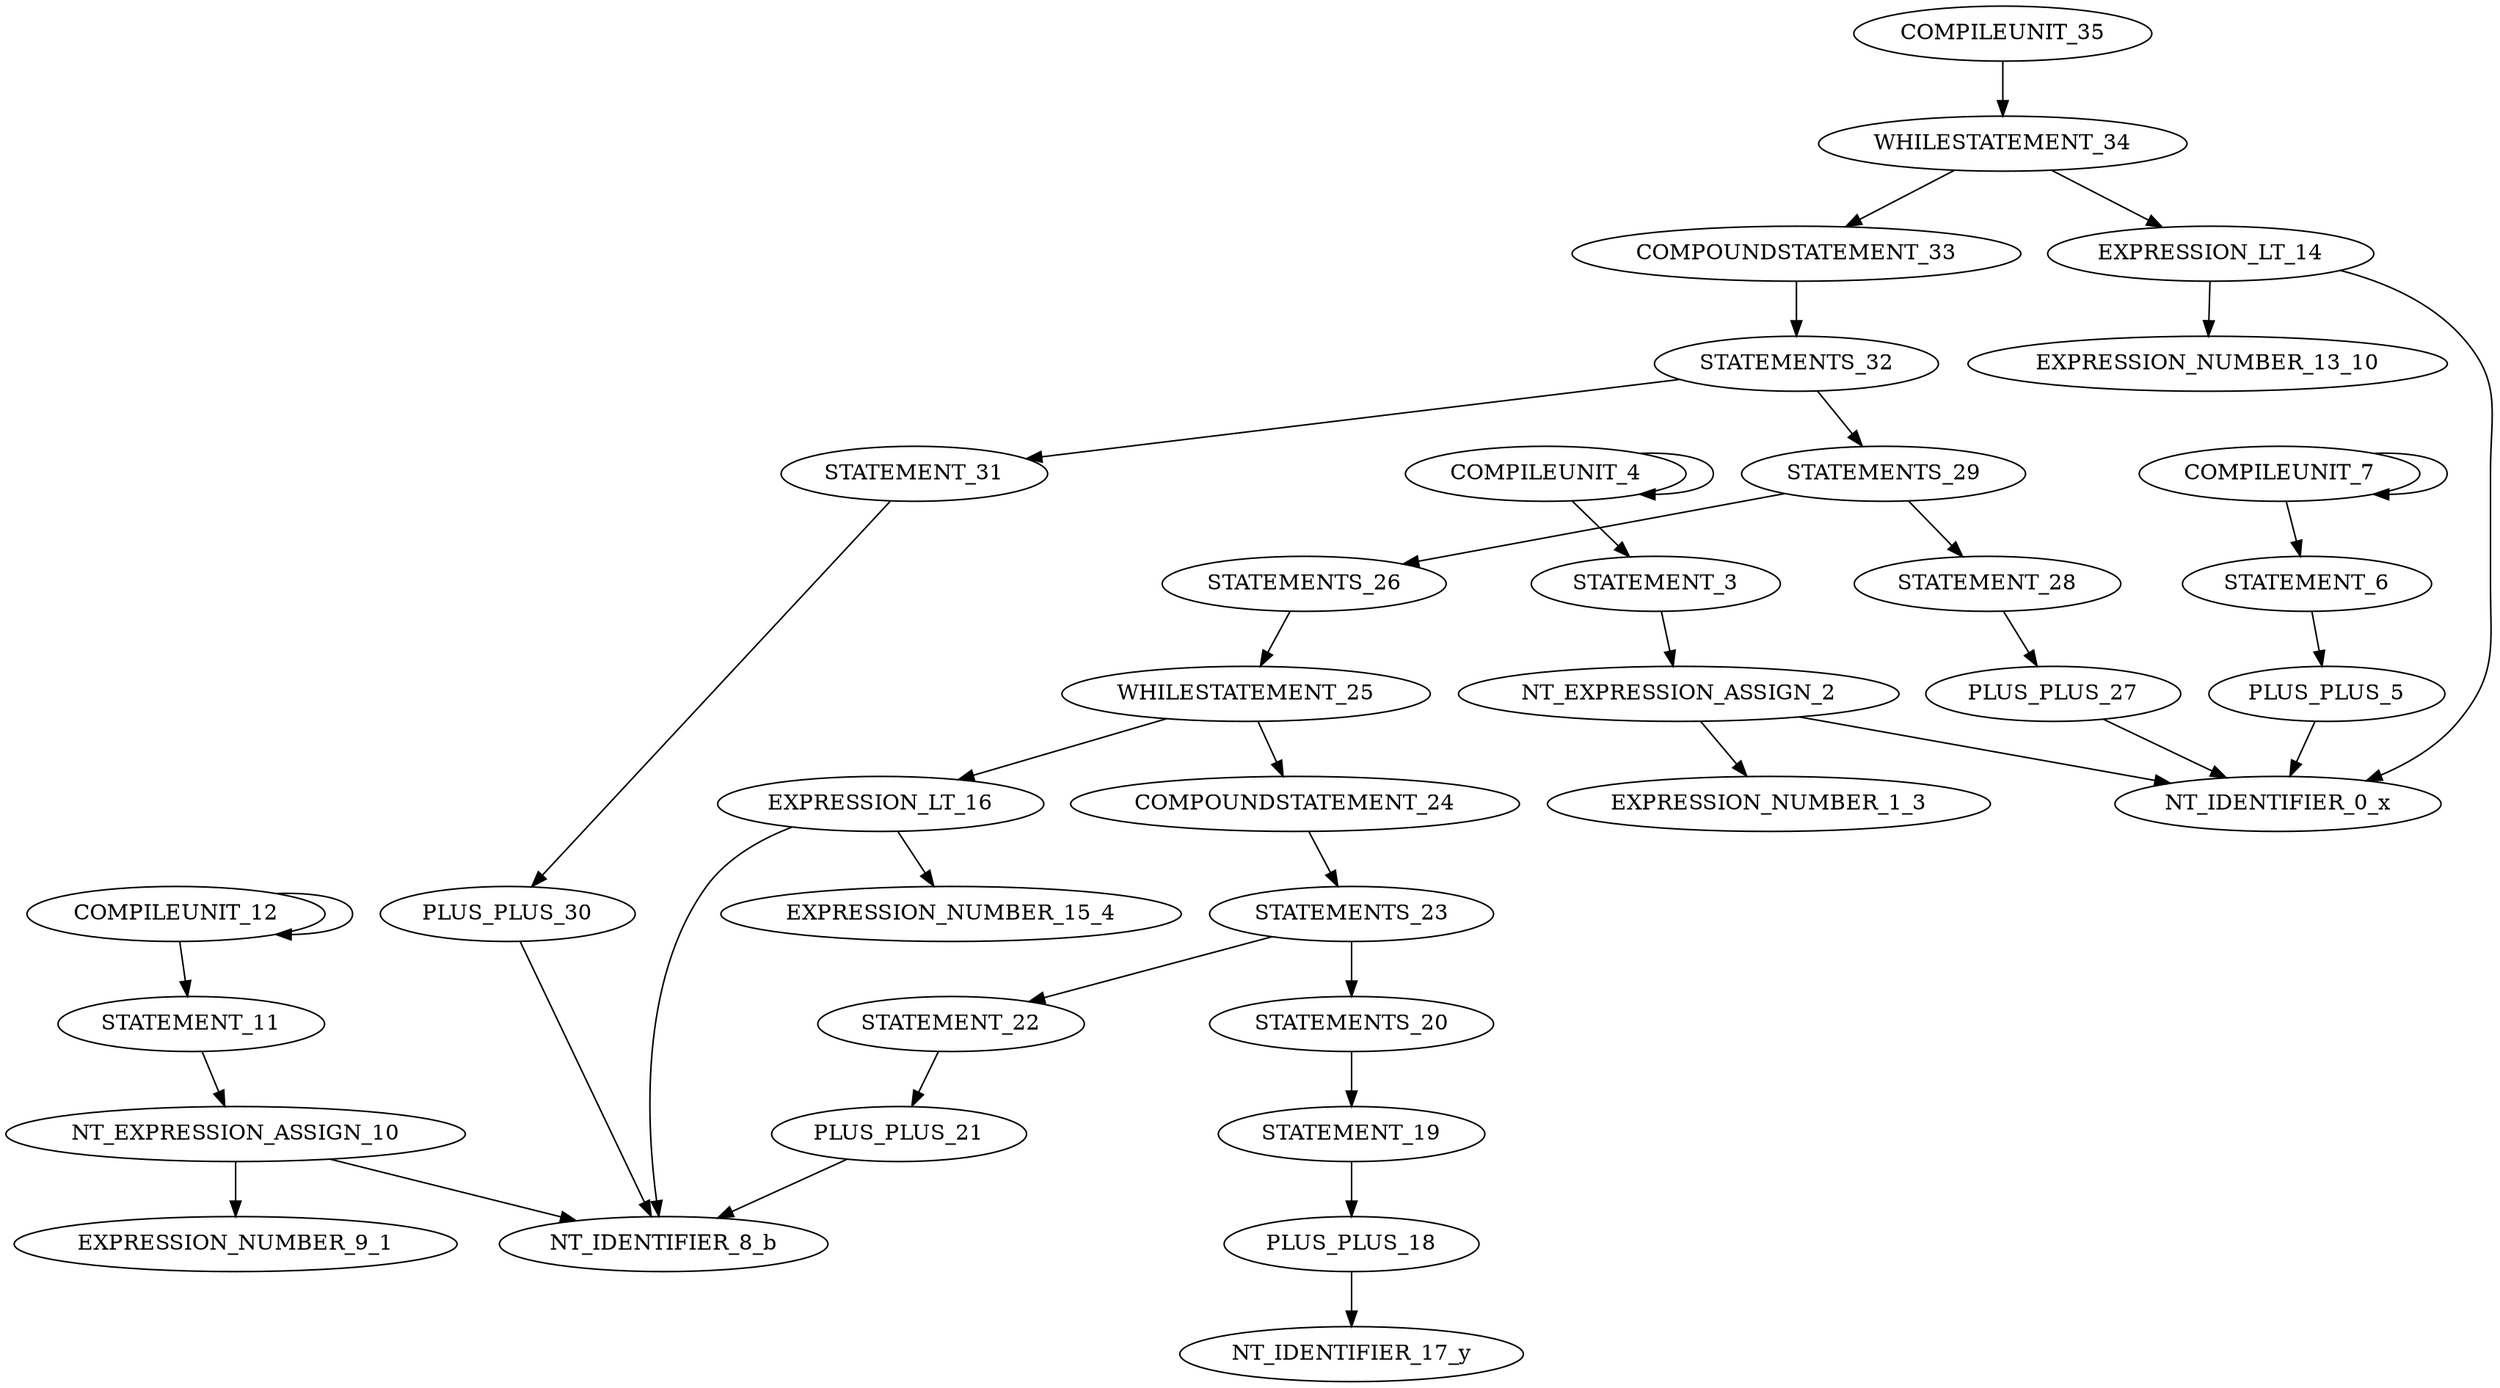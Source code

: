 digraph G{
"COMPILEUNIT_12"->"COMPILEUNIT_12";
"COMPILEUNIT_7"->"COMPILEUNIT_7";
"COMPILEUNIT_4"->"COMPILEUNIT_4";
"COMPILEUNIT_4"->"STATEMENT_3";
"STATEMENT_3"->"NT_EXPRESSION_ASSIGN_2";
"NT_EXPRESSION_ASSIGN_2"->"NT_IDENTIFIER_0_x";
"NT_EXPRESSION_ASSIGN_2"->"EXPRESSION_NUMBER_1_3";
"COMPILEUNIT_7"->"STATEMENT_6";
"STATEMENT_6"->"PLUS_PLUS_5";
"PLUS_PLUS_5"->"NT_IDENTIFIER_0_x";
"COMPILEUNIT_12"->"STATEMENT_11";
"STATEMENT_11"->"NT_EXPRESSION_ASSIGN_10";
"NT_EXPRESSION_ASSIGN_10"->"NT_IDENTIFIER_8_b";
"NT_EXPRESSION_ASSIGN_10"->"EXPRESSION_NUMBER_9_1";
"COMPILEUNIT_35"->"WHILESTATEMENT_34";
"WHILESTATEMENT_34"->"EXPRESSION_LT_14";
"EXPRESSION_LT_14"->"NT_IDENTIFIER_0_x";
"EXPRESSION_LT_14"->"EXPRESSION_NUMBER_13_10";
"WHILESTATEMENT_34"->"COMPOUNDSTATEMENT_33";
"COMPOUNDSTATEMENT_33"->"STATEMENTS_32";
"STATEMENTS_32"->"STATEMENTS_29";
"STATEMENTS_29"->"STATEMENTS_26";
"STATEMENTS_26"->"WHILESTATEMENT_25";
"WHILESTATEMENT_25"->"EXPRESSION_LT_16";
"EXPRESSION_LT_16"->"NT_IDENTIFIER_8_b";
"EXPRESSION_LT_16"->"EXPRESSION_NUMBER_15_4";
"WHILESTATEMENT_25"->"COMPOUNDSTATEMENT_24";
"COMPOUNDSTATEMENT_24"->"STATEMENTS_23";
"STATEMENTS_23"->"STATEMENTS_20";
"STATEMENTS_20"->"STATEMENT_19";
"STATEMENT_19"->"PLUS_PLUS_18";
"PLUS_PLUS_18"->"NT_IDENTIFIER_17_y";
"STATEMENTS_23"->"STATEMENT_22";
"STATEMENT_22"->"PLUS_PLUS_21";
"PLUS_PLUS_21"->"NT_IDENTIFIER_8_b";
"STATEMENTS_29"->"STATEMENT_28";
"STATEMENT_28"->"PLUS_PLUS_27";
"PLUS_PLUS_27"->"NT_IDENTIFIER_0_x";
"STATEMENTS_32"->"STATEMENT_31";
"STATEMENT_31"->"PLUS_PLUS_30";
"PLUS_PLUS_30"->"NT_IDENTIFIER_8_b";
}